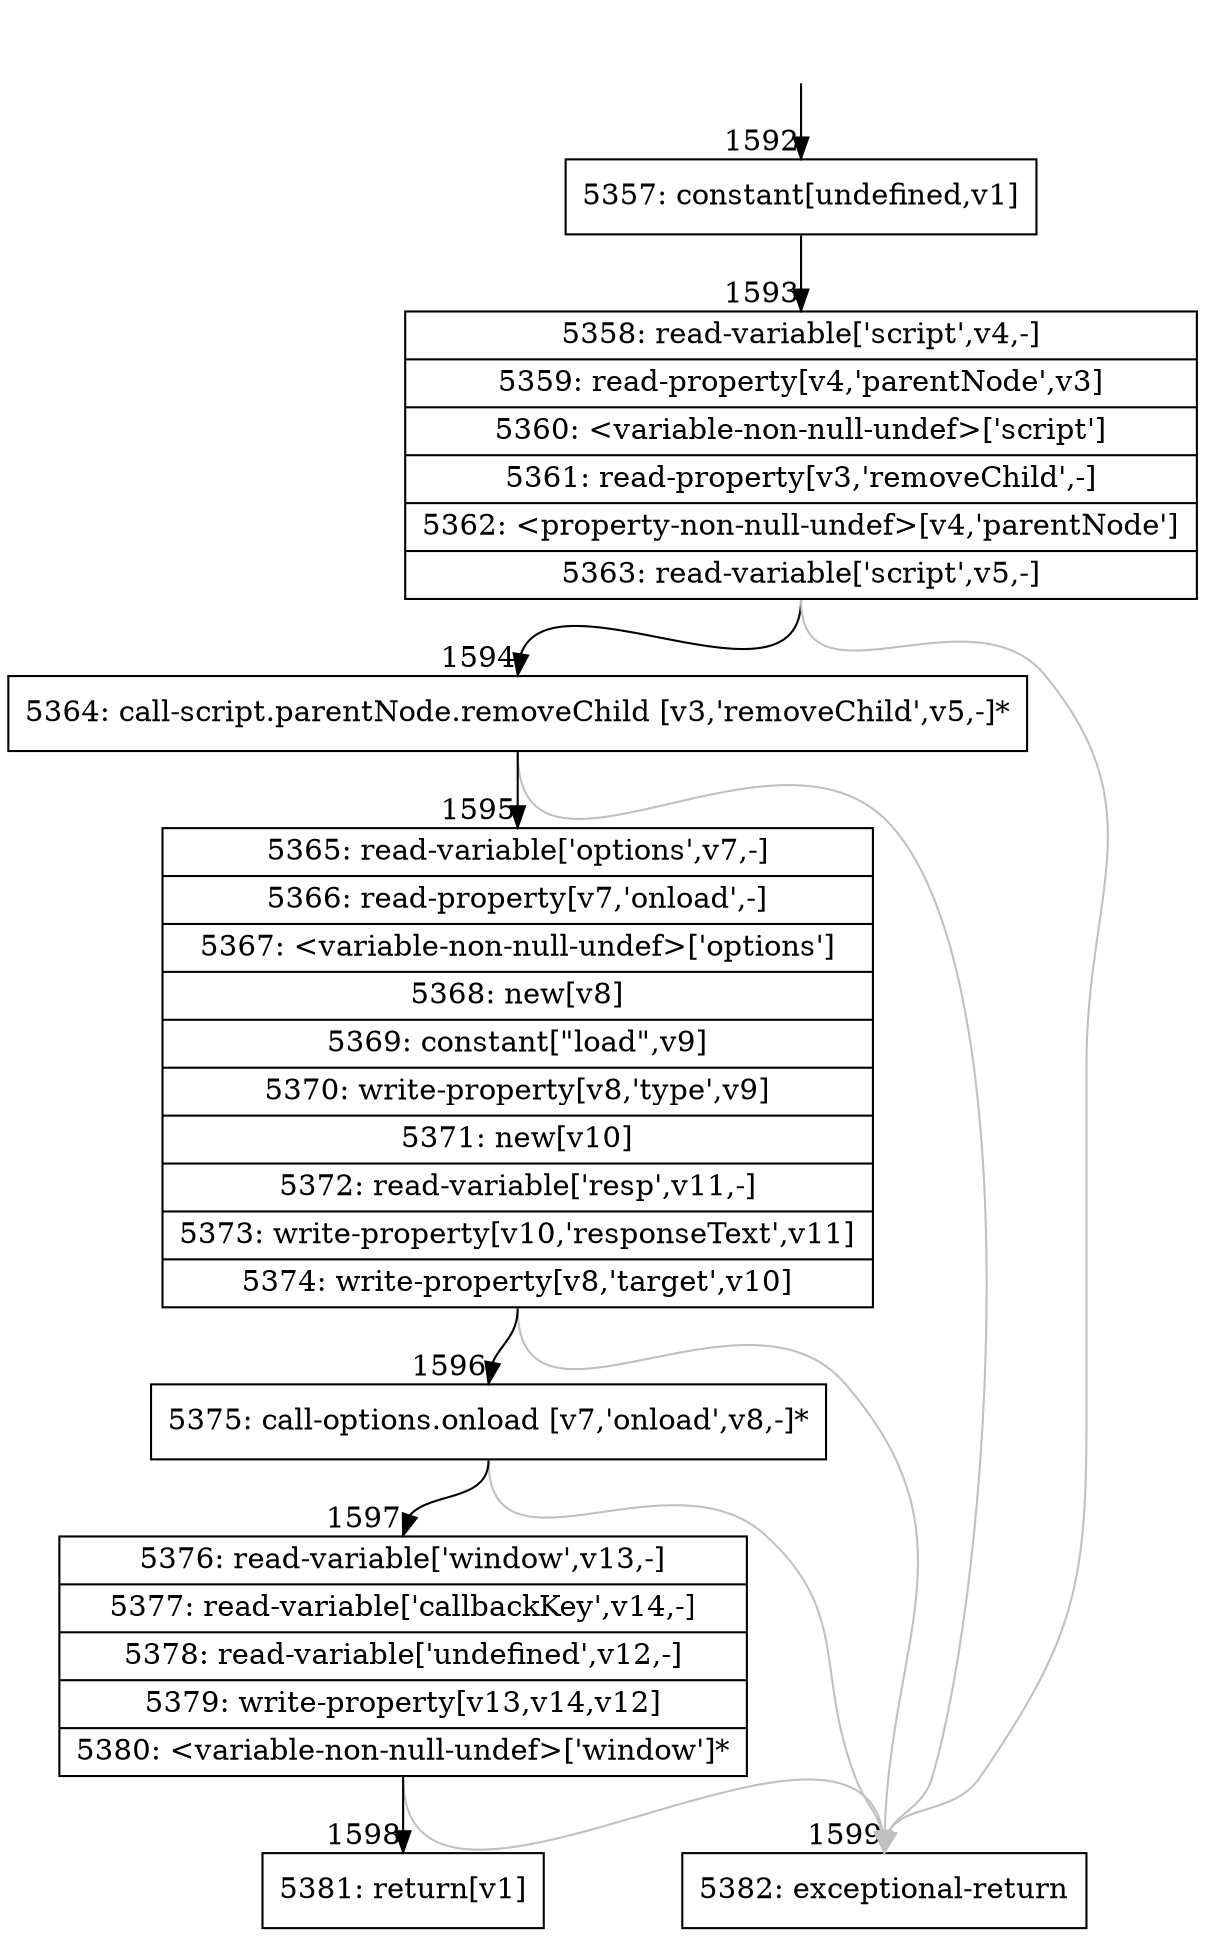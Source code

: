 digraph {
rankdir="TD"
BB_entry77[shape=none,label=""];
BB_entry77 -> BB1592 [tailport=s, headport=n, headlabel="    1592"]
BB1592 [shape=record label="{5357: constant[undefined,v1]}" ] 
BB1592 -> BB1593 [tailport=s, headport=n, headlabel="      1593"]
BB1593 [shape=record label="{5358: read-variable['script',v4,-]|5359: read-property[v4,'parentNode',v3]|5360: \<variable-non-null-undef\>['script']|5361: read-property[v3,'removeChild',-]|5362: \<property-non-null-undef\>[v4,'parentNode']|5363: read-variable['script',v5,-]}" ] 
BB1593 -> BB1594 [tailport=s, headport=n, headlabel="      1594"]
BB1593 -> BB1599 [tailport=s, headport=n, color=gray, headlabel="      1599"]
BB1594 [shape=record label="{5364: call-script.parentNode.removeChild [v3,'removeChild',v5,-]*}" ] 
BB1594 -> BB1595 [tailport=s, headport=n, headlabel="      1595"]
BB1594 -> BB1599 [tailport=s, headport=n, color=gray]
BB1595 [shape=record label="{5365: read-variable['options',v7,-]|5366: read-property[v7,'onload',-]|5367: \<variable-non-null-undef\>['options']|5368: new[v8]|5369: constant[\"load\",v9]|5370: write-property[v8,'type',v9]|5371: new[v10]|5372: read-variable['resp',v11,-]|5373: write-property[v10,'responseText',v11]|5374: write-property[v8,'target',v10]}" ] 
BB1595 -> BB1596 [tailport=s, headport=n, headlabel="      1596"]
BB1595 -> BB1599 [tailport=s, headport=n, color=gray]
BB1596 [shape=record label="{5375: call-options.onload [v7,'onload',v8,-]*}" ] 
BB1596 -> BB1597 [tailport=s, headport=n, headlabel="      1597"]
BB1596 -> BB1599 [tailport=s, headport=n, color=gray]
BB1597 [shape=record label="{5376: read-variable['window',v13,-]|5377: read-variable['callbackKey',v14,-]|5378: read-variable['undefined',v12,-]|5379: write-property[v13,v14,v12]|5380: \<variable-non-null-undef\>['window']*}" ] 
BB1597 -> BB1598 [tailport=s, headport=n, headlabel="      1598"]
BB1597 -> BB1599 [tailport=s, headport=n, color=gray]
BB1598 [shape=record label="{5381: return[v1]}" ] 
BB1599 [shape=record label="{5382: exceptional-return}" ] 
//#$~ 1033
}
